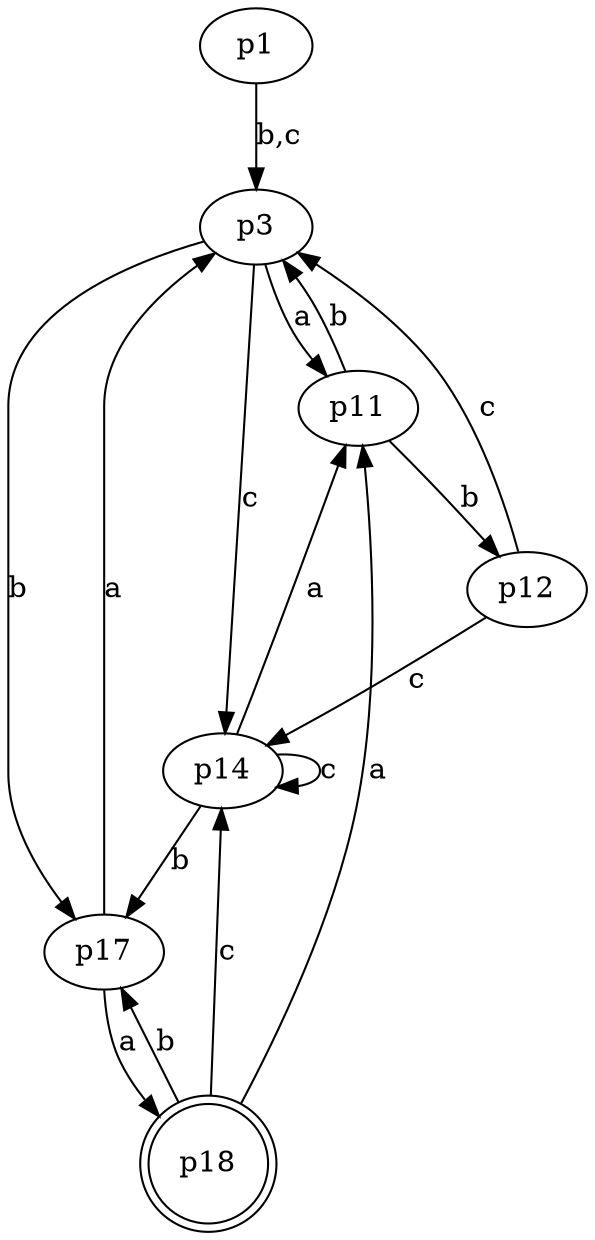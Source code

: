 digraph G 
{
    n1 [label = p1]
    n3 [label = p3]
    n11 [label = p11]
    n12 [label = p12]
    n14 [label = p14]
    n17 [label = p17]
    n18 [label = p18, shape = doublecircle]
	
    n1 -> n3 [label = "b,c"]
    
    n3 -> n11 [label = "a"]
    n3 -> n17 [label = "b"]
    n3 -> n14 [label = "c"]
    
    n11 -> n3  [label = "b"]
    n11 -> n12  [label = "b"]
    
    n12 -> n3 [label = "c"]
    n12 -> n14 [label = "c"]
    
    n14 -> n14  [label = "c"]
    n14 -> n11 [label = "a"]
    n14 -> n17 [label = "b"]
    
    n17 -> n3  [label = "a"]
    n17 -> n18 [label = "a"]
    
    n18 -> n17  [label = "b"]
    n18 -> n11 [label = "a"]
    n18 -> n14  [label = "c"]
}
